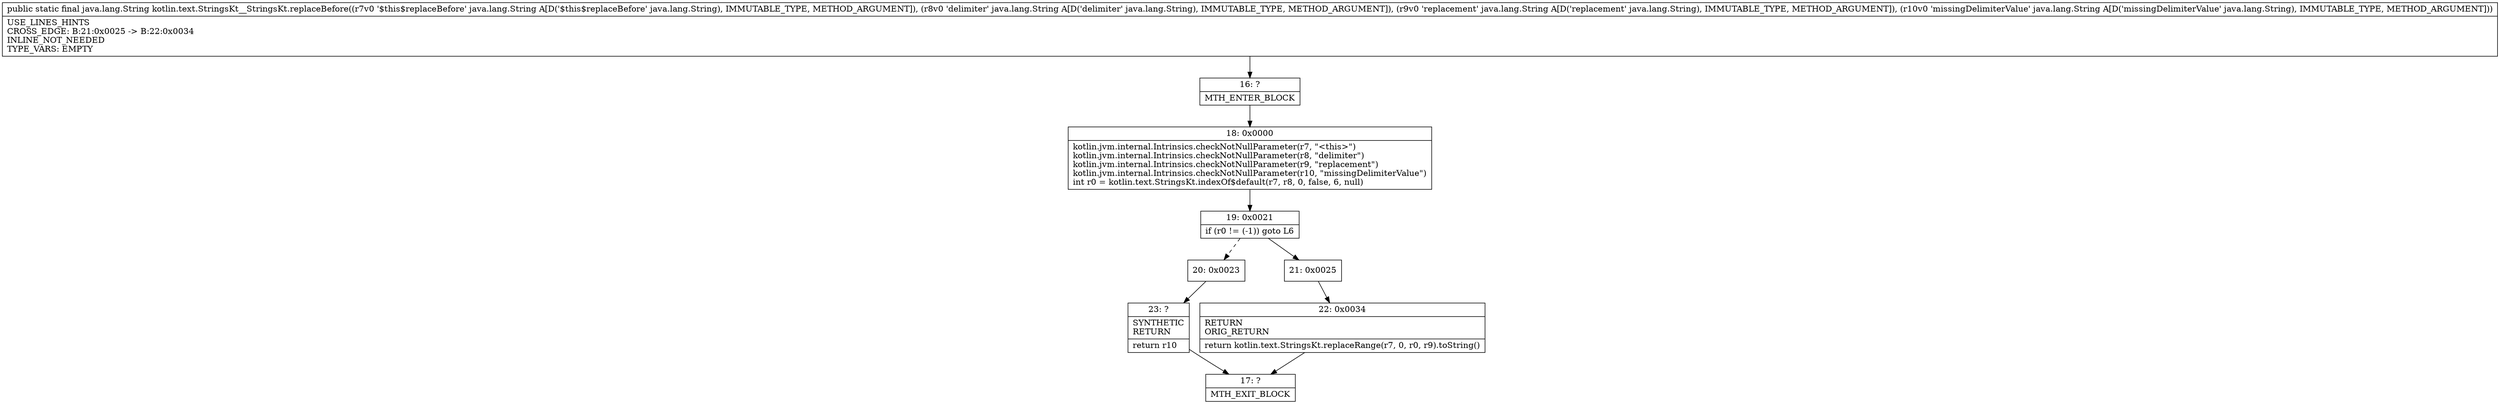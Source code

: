 digraph "CFG forkotlin.text.StringsKt__StringsKt.replaceBefore(Ljava\/lang\/String;Ljava\/lang\/String;Ljava\/lang\/String;Ljava\/lang\/String;)Ljava\/lang\/String;" {
Node_16 [shape=record,label="{16\:\ ?|MTH_ENTER_BLOCK\l}"];
Node_18 [shape=record,label="{18\:\ 0x0000|kotlin.jvm.internal.Intrinsics.checkNotNullParameter(r7, \"\<this\>\")\lkotlin.jvm.internal.Intrinsics.checkNotNullParameter(r8, \"delimiter\")\lkotlin.jvm.internal.Intrinsics.checkNotNullParameter(r9, \"replacement\")\lkotlin.jvm.internal.Intrinsics.checkNotNullParameter(r10, \"missingDelimiterValue\")\lint r0 = kotlin.text.StringsKt.indexOf$default(r7, r8, 0, false, 6, null)\l}"];
Node_19 [shape=record,label="{19\:\ 0x0021|if (r0 != (\-1)) goto L6\l}"];
Node_20 [shape=record,label="{20\:\ 0x0023}"];
Node_23 [shape=record,label="{23\:\ ?|SYNTHETIC\lRETURN\l|return r10\l}"];
Node_17 [shape=record,label="{17\:\ ?|MTH_EXIT_BLOCK\l}"];
Node_21 [shape=record,label="{21\:\ 0x0025}"];
Node_22 [shape=record,label="{22\:\ 0x0034|RETURN\lORIG_RETURN\l|return kotlin.text.StringsKt.replaceRange(r7, 0, r0, r9).toString()\l}"];
MethodNode[shape=record,label="{public static final java.lang.String kotlin.text.StringsKt__StringsKt.replaceBefore((r7v0 '$this$replaceBefore' java.lang.String A[D('$this$replaceBefore' java.lang.String), IMMUTABLE_TYPE, METHOD_ARGUMENT]), (r8v0 'delimiter' java.lang.String A[D('delimiter' java.lang.String), IMMUTABLE_TYPE, METHOD_ARGUMENT]), (r9v0 'replacement' java.lang.String A[D('replacement' java.lang.String), IMMUTABLE_TYPE, METHOD_ARGUMENT]), (r10v0 'missingDelimiterValue' java.lang.String A[D('missingDelimiterValue' java.lang.String), IMMUTABLE_TYPE, METHOD_ARGUMENT]))  | USE_LINES_HINTS\lCROSS_EDGE: B:21:0x0025 \-\> B:22:0x0034\lINLINE_NOT_NEEDED\lTYPE_VARS: EMPTY\l}"];
MethodNode -> Node_16;Node_16 -> Node_18;
Node_18 -> Node_19;
Node_19 -> Node_20[style=dashed];
Node_19 -> Node_21;
Node_20 -> Node_23;
Node_23 -> Node_17;
Node_21 -> Node_22;
Node_22 -> Node_17;
}

